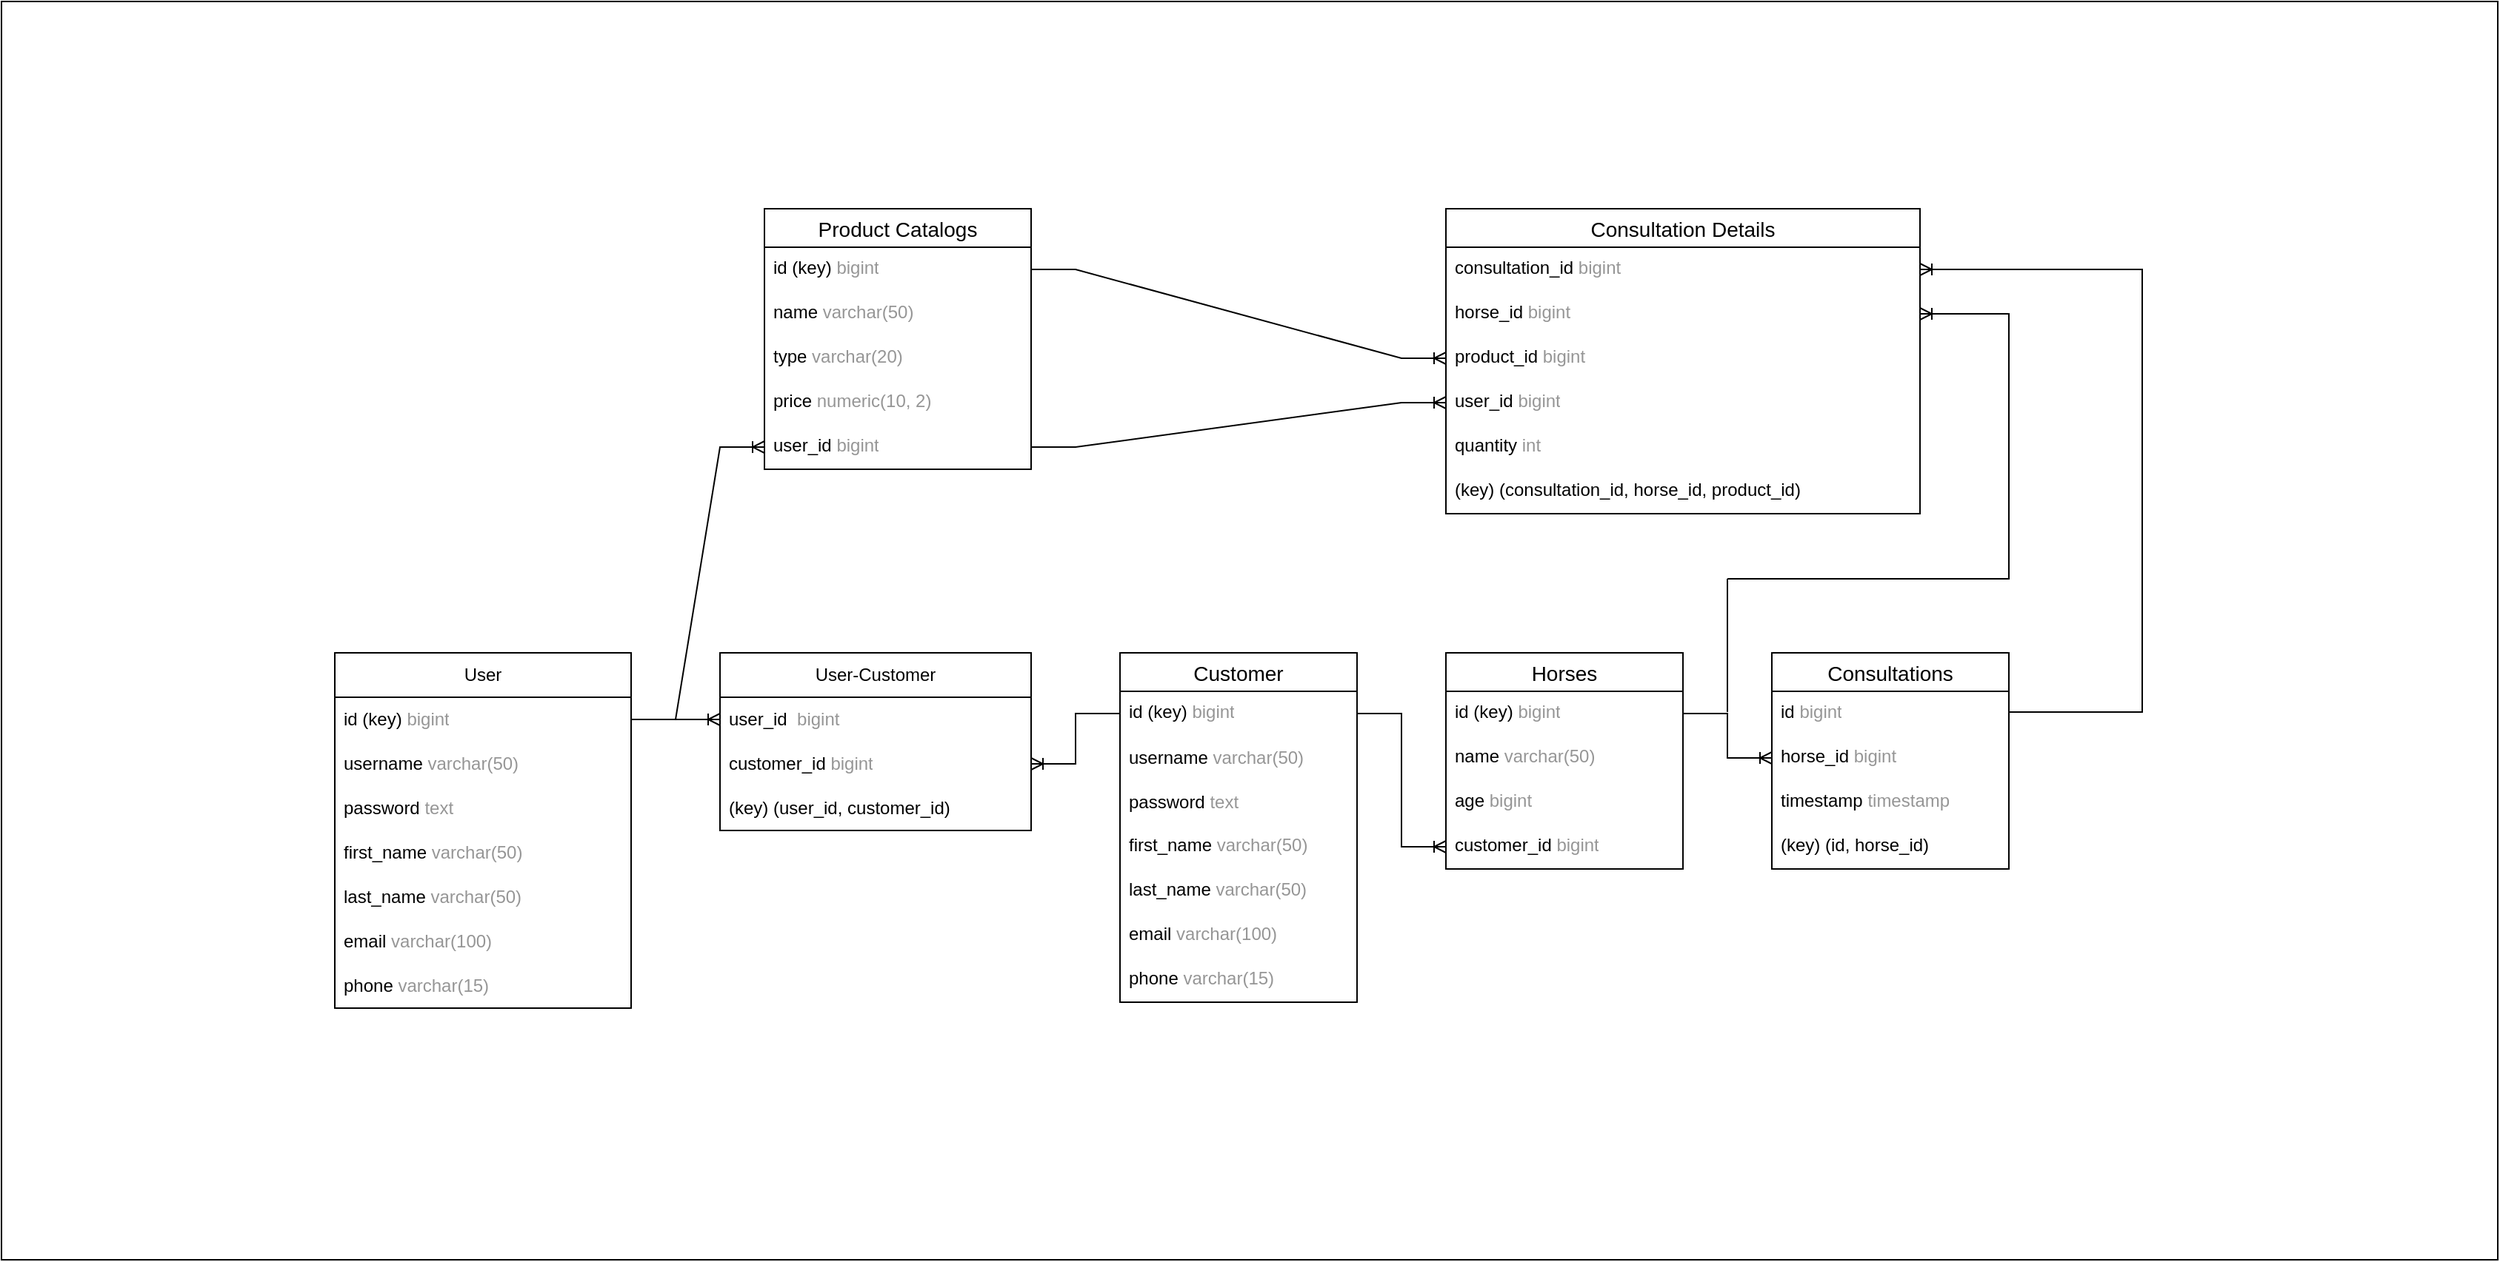 <mxfile version="26.2.12">
  <diagram name="Page-1" id="a7904f86-f2b4-8e86-fa97-74104820619b">
    <mxGraphModel dx="3390" dy="1524" grid="1" gridSize="10" guides="1" tooltips="1" connect="1" arrows="1" fold="1" page="1" pageScale="1" pageWidth="1100" pageHeight="850" background="#FFFFFF" math="0" shadow="0">
      <root>
        <mxCell id="0" />
        <mxCell id="1" parent="0" />
        <mxCell id="0PUOpv4q3WC7BL36jvcQ-1" value="" style="rounded=0;whiteSpace=wrap;html=1;" parent="1" vertex="1">
          <mxGeometry x="-1295" y="-850" width="1685" height="850" as="geometry" />
        </mxCell>
        <mxCell id="CKcXtdMAVw7ahf70taSX-3" value="User" style="swimlane;fontStyle=0;childLayout=stackLayout;horizontal=1;startSize=30;horizontalStack=0;resizeParent=1;resizeParentMax=0;resizeLast=0;collapsible=1;marginBottom=0;whiteSpace=wrap;html=1;" parent="1" vertex="1">
          <mxGeometry x="-1070" y="-410" width="200" height="240" as="geometry" />
        </mxCell>
        <mxCell id="CKcXtdMAVw7ahf70taSX-4" value="id (key)&amp;nbsp;&lt;span style=&quot;color: rgb(150, 150, 150);&quot;&gt;bigint&lt;/span&gt;" style="text;strokeColor=none;fillColor=none;align=left;verticalAlign=middle;spacingLeft=4;spacingRight=4;overflow=hidden;points=[[0,0.5],[1,0.5]];portConstraint=eastwest;rotatable=0;whiteSpace=wrap;html=1;" parent="CKcXtdMAVw7ahf70taSX-3" vertex="1">
          <mxGeometry y="30" width="200" height="30" as="geometry" />
        </mxCell>
        <mxCell id="CKcXtdMAVw7ahf70taSX-5" value="username&amp;nbsp;&lt;span style=&quot;caret-color: rgb(150, 150, 150); color: rgb(150, 150, 150);&quot;&gt;varchar(50)&lt;/span&gt;" style="text;strokeColor=none;fillColor=none;align=left;verticalAlign=middle;spacingLeft=4;spacingRight=4;overflow=hidden;points=[[0,0.5],[1,0.5]];portConstraint=eastwest;rotatable=0;whiteSpace=wrap;html=1;" parent="CKcXtdMAVw7ahf70taSX-3" vertex="1">
          <mxGeometry y="60" width="200" height="30" as="geometry" />
        </mxCell>
        <mxCell id="CKcXtdMAVw7ahf70taSX-6" value="password&amp;nbsp;&lt;span style=&quot;caret-color: rgb(150, 150, 150); color: rgb(150, 150, 150);&quot;&gt;text&lt;/span&gt;" style="text;strokeColor=none;fillColor=none;align=left;verticalAlign=middle;spacingLeft=4;spacingRight=4;overflow=hidden;points=[[0,0.5],[1,0.5]];portConstraint=eastwest;rotatable=0;whiteSpace=wrap;html=1;" parent="CKcXtdMAVw7ahf70taSX-3" vertex="1">
          <mxGeometry y="90" width="200" height="30" as="geometry" />
        </mxCell>
        <mxCell id="CKcXtdMAVw7ahf70taSX-13" value="first_name&amp;nbsp;&lt;span style=&quot;caret-color: rgb(150, 150, 150); color: rgb(150, 150, 150);&quot;&gt;varchar(50)&lt;/span&gt;" style="text;strokeColor=none;fillColor=none;align=left;verticalAlign=middle;spacingLeft=4;spacingRight=4;overflow=hidden;points=[[0,0.5],[1,0.5]];portConstraint=eastwest;rotatable=0;whiteSpace=wrap;html=1;" parent="CKcXtdMAVw7ahf70taSX-3" vertex="1">
          <mxGeometry y="120" width="200" height="30" as="geometry" />
        </mxCell>
        <mxCell id="CKcXtdMAVw7ahf70taSX-14" value="last_name&amp;nbsp;&lt;span style=&quot;caret-color: rgb(150, 150, 150); color: rgb(150, 150, 150);&quot;&gt;varchar(50)&lt;/span&gt;" style="text;strokeColor=none;fillColor=none;align=left;verticalAlign=middle;spacingLeft=4;spacingRight=4;overflow=hidden;points=[[0,0.5],[1,0.5]];portConstraint=eastwest;rotatable=0;whiteSpace=wrap;html=1;" parent="CKcXtdMAVw7ahf70taSX-3" vertex="1">
          <mxGeometry y="150" width="200" height="30" as="geometry" />
        </mxCell>
        <mxCell id="CKcXtdMAVw7ahf70taSX-15" value="email&amp;nbsp;&lt;span style=&quot;caret-color: rgb(150, 150, 150); color: rgb(150, 150, 150);&quot;&gt;varchar(100)&lt;/span&gt;" style="text;strokeColor=none;fillColor=none;align=left;verticalAlign=middle;spacingLeft=4;spacingRight=4;overflow=hidden;points=[[0,0.5],[1,0.5]];portConstraint=eastwest;rotatable=0;whiteSpace=wrap;html=1;" parent="CKcXtdMAVw7ahf70taSX-3" vertex="1">
          <mxGeometry y="180" width="200" height="30" as="geometry" />
        </mxCell>
        <mxCell id="CKcXtdMAVw7ahf70taSX-16" value="phone&amp;nbsp;&lt;span style=&quot;caret-color: rgb(150, 150, 150); color: rgb(150, 150, 150);&quot;&gt;varchar(15)&lt;/span&gt;" style="text;strokeColor=none;fillColor=none;align=left;verticalAlign=middle;spacingLeft=4;spacingRight=4;overflow=hidden;points=[[0,0.5],[1,0.5]];portConstraint=eastwest;rotatable=0;whiteSpace=wrap;html=1;" parent="CKcXtdMAVw7ahf70taSX-3" vertex="1">
          <mxGeometry y="210" width="200" height="30" as="geometry" />
        </mxCell>
        <mxCell id="CKcXtdMAVw7ahf70taSX-17" value="Customer" style="swimlane;fontStyle=0;childLayout=stackLayout;horizontal=1;startSize=26;horizontalStack=0;resizeParent=1;resizeParentMax=0;resizeLast=0;collapsible=1;marginBottom=0;align=center;fontSize=14;" parent="1" vertex="1">
          <mxGeometry x="-540" y="-410" width="160" height="236" as="geometry" />
        </mxCell>
        <mxCell id="CKcXtdMAVw7ahf70taSX-18" value="id (key)&amp;nbsp;&lt;span style=&quot;caret-color: rgb(150, 150, 150); color: rgb(150, 150, 150);&quot;&gt;bigint&lt;/span&gt;" style="text;strokeColor=none;fillColor=none;spacingLeft=4;spacingRight=4;overflow=hidden;rotatable=0;points=[[0,0.5],[1,0.5]];portConstraint=eastwest;fontSize=12;whiteSpace=wrap;html=1;" parent="CKcXtdMAVw7ahf70taSX-17" vertex="1">
          <mxGeometry y="26" width="160" height="30" as="geometry" />
        </mxCell>
        <mxCell id="CKcXtdMAVw7ahf70taSX-120" value="username&amp;nbsp;&lt;span style=&quot;caret-color: rgb(150, 150, 150); color: rgb(150, 150, 150);&quot;&gt;varchar(50)&lt;/span&gt;" style="text;strokeColor=none;fillColor=none;align=left;verticalAlign=middle;spacingLeft=4;spacingRight=4;overflow=hidden;points=[[0,0.5],[1,0.5]];portConstraint=eastwest;rotatable=0;whiteSpace=wrap;html=1;" parent="CKcXtdMAVw7ahf70taSX-17" vertex="1">
          <mxGeometry y="56" width="160" height="30" as="geometry" />
        </mxCell>
        <mxCell id="CKcXtdMAVw7ahf70taSX-121" value="password&amp;nbsp;&lt;span style=&quot;caret-color: rgb(150, 150, 150); color: rgb(150, 150, 150);&quot;&gt;text&lt;/span&gt;" style="text;strokeColor=none;fillColor=none;align=left;verticalAlign=middle;spacingLeft=4;spacingRight=4;overflow=hidden;points=[[0,0.5],[1,0.5]];portConstraint=eastwest;rotatable=0;whiteSpace=wrap;html=1;" parent="CKcXtdMAVw7ahf70taSX-17" vertex="1">
          <mxGeometry y="86" width="160" height="30" as="geometry" />
        </mxCell>
        <mxCell id="CKcXtdMAVw7ahf70taSX-19" value="first_name&amp;nbsp;&lt;span style=&quot;caret-color: rgb(150, 150, 150); color: rgb(150, 150, 150);&quot;&gt;varchar(50)&lt;/span&gt;" style="text;strokeColor=none;fillColor=none;spacingLeft=4;spacingRight=4;overflow=hidden;rotatable=0;points=[[0,0.5],[1,0.5]];portConstraint=eastwest;fontSize=12;whiteSpace=wrap;html=1;" parent="CKcXtdMAVw7ahf70taSX-17" vertex="1">
          <mxGeometry y="116" width="160" height="30" as="geometry" />
        </mxCell>
        <mxCell id="CKcXtdMAVw7ahf70taSX-20" value="last_name&amp;nbsp;&lt;span style=&quot;caret-color: rgb(150, 150, 150); color: rgb(150, 150, 150);&quot;&gt;varchar(50)&lt;/span&gt;" style="text;strokeColor=none;fillColor=none;spacingLeft=4;spacingRight=4;overflow=hidden;rotatable=0;points=[[0,0.5],[1,0.5]];portConstraint=eastwest;fontSize=12;whiteSpace=wrap;html=1;" parent="CKcXtdMAVw7ahf70taSX-17" vertex="1">
          <mxGeometry y="146" width="160" height="30" as="geometry" />
        </mxCell>
        <mxCell id="CKcXtdMAVw7ahf70taSX-22" value="email&amp;nbsp;&lt;span style=&quot;caret-color: rgb(150, 150, 150); color: rgb(150, 150, 150);&quot;&gt;varchar(100)&lt;/span&gt;" style="text;strokeColor=none;fillColor=none;spacingLeft=4;spacingRight=4;overflow=hidden;rotatable=0;points=[[0,0.5],[1,0.5]];portConstraint=eastwest;fontSize=12;whiteSpace=wrap;html=1;" parent="CKcXtdMAVw7ahf70taSX-17" vertex="1">
          <mxGeometry y="176" width="160" height="30" as="geometry" />
        </mxCell>
        <mxCell id="CKcXtdMAVw7ahf70taSX-23" value="phone&amp;nbsp;&lt;span style=&quot;caret-color: rgb(150, 150, 150); color: rgb(150, 150, 150);&quot;&gt;varchar(15)&lt;/span&gt;" style="text;strokeColor=none;fillColor=none;spacingLeft=4;spacingRight=4;overflow=hidden;rotatable=0;points=[[0,0.5],[1,0.5]];portConstraint=eastwest;fontSize=12;whiteSpace=wrap;html=1;" parent="CKcXtdMAVw7ahf70taSX-17" vertex="1">
          <mxGeometry y="206" width="160" height="30" as="geometry" />
        </mxCell>
        <mxCell id="CKcXtdMAVw7ahf70taSX-25" value="Horses" style="swimlane;fontStyle=0;childLayout=stackLayout;horizontal=1;startSize=26;horizontalStack=0;resizeParent=1;resizeParentMax=0;resizeLast=0;collapsible=1;marginBottom=0;align=center;fontSize=14;" parent="1" vertex="1">
          <mxGeometry x="-320" y="-410" width="160" height="146" as="geometry">
            <mxRectangle x="280" y="-380" width="80" height="30" as="alternateBounds" />
          </mxGeometry>
        </mxCell>
        <mxCell id="CKcXtdMAVw7ahf70taSX-26" value="id (key)&amp;nbsp;&lt;span style=&quot;caret-color: rgb(150, 150, 150); color: rgb(150, 150, 150);&quot;&gt;bigint&lt;/span&gt;" style="text;strokeColor=none;fillColor=none;spacingLeft=4;spacingRight=4;overflow=hidden;rotatable=0;points=[[0,0.5],[1,0.5]];portConstraint=eastwest;fontSize=12;whiteSpace=wrap;html=1;" parent="CKcXtdMAVw7ahf70taSX-25" vertex="1">
          <mxGeometry y="26" width="160" height="30" as="geometry" />
        </mxCell>
        <mxCell id="CKcXtdMAVw7ahf70taSX-27" value="name&amp;nbsp;&lt;span style=&quot;caret-color: rgb(150, 150, 150); color: rgb(150, 150, 150);&quot;&gt;varchar(50)&lt;/span&gt;" style="text;strokeColor=none;fillColor=none;spacingLeft=4;spacingRight=4;overflow=hidden;rotatable=0;points=[[0,0.5],[1,0.5]];portConstraint=eastwest;fontSize=12;whiteSpace=wrap;html=1;" parent="CKcXtdMAVw7ahf70taSX-25" vertex="1">
          <mxGeometry y="56" width="160" height="30" as="geometry" />
        </mxCell>
        <mxCell id="CKcXtdMAVw7ahf70taSX-28" value="age&amp;nbsp;&lt;span style=&quot;caret-color: rgb(150, 150, 150); color: rgb(150, 150, 150);&quot;&gt;bigint&lt;/span&gt;" style="text;strokeColor=none;fillColor=none;spacingLeft=4;spacingRight=4;overflow=hidden;rotatable=0;points=[[0,0.5],[1,0.5]];portConstraint=eastwest;fontSize=12;whiteSpace=wrap;html=1;" parent="CKcXtdMAVw7ahf70taSX-25" vertex="1">
          <mxGeometry y="86" width="160" height="30" as="geometry" />
        </mxCell>
        <mxCell id="CKcXtdMAVw7ahf70taSX-29" value="customer_id&amp;nbsp;&lt;span style=&quot;caret-color: rgb(150, 150, 150); color: rgb(150, 150, 150);&quot;&gt;bigint&lt;/span&gt;" style="text;strokeColor=none;fillColor=none;spacingLeft=4;spacingRight=4;overflow=hidden;rotatable=0;points=[[0,0.5],[1,0.5]];portConstraint=eastwest;fontSize=12;whiteSpace=wrap;html=1;" parent="CKcXtdMAVw7ahf70taSX-25" vertex="1">
          <mxGeometry y="116" width="160" height="30" as="geometry" />
        </mxCell>
        <mxCell id="CKcXtdMAVw7ahf70taSX-32" value="Consultations" style="swimlane;fontStyle=0;childLayout=stackLayout;horizontal=1;startSize=26;horizontalStack=0;resizeParent=1;resizeParentMax=0;resizeLast=0;collapsible=1;marginBottom=0;align=center;fontSize=14;" parent="1" vertex="1">
          <mxGeometry x="-100" y="-410" width="160" height="146" as="geometry" />
        </mxCell>
        <mxCell id="CKcXtdMAVw7ahf70taSX-33" value="id&amp;nbsp;&lt;span style=&quot;caret-color: rgb(150, 150, 150); color: rgb(150, 150, 150);&quot;&gt;bigint&lt;/span&gt;" style="text;strokeColor=none;fillColor=none;spacingLeft=4;spacingRight=4;overflow=hidden;rotatable=0;points=[[0,0.5],[1,0.5]];portConstraint=eastwest;fontSize=12;whiteSpace=wrap;html=1;" parent="CKcXtdMAVw7ahf70taSX-32" vertex="1">
          <mxGeometry y="26" width="160" height="30" as="geometry" />
        </mxCell>
        <mxCell id="CKcXtdMAVw7ahf70taSX-34" value="horse_id&amp;nbsp;&lt;span style=&quot;caret-color: rgb(150, 150, 150); color: rgb(150, 150, 150);&quot;&gt;bigint&lt;/span&gt;" style="text;strokeColor=none;fillColor=none;spacingLeft=4;spacingRight=4;overflow=hidden;rotatable=0;points=[[0,0.5],[1,0.5]];portConstraint=eastwest;fontSize=12;whiteSpace=wrap;html=1;" parent="CKcXtdMAVw7ahf70taSX-32" vertex="1">
          <mxGeometry y="56" width="160" height="30" as="geometry" />
        </mxCell>
        <mxCell id="CKcXtdMAVw7ahf70taSX-35" value="timestamp&amp;nbsp;&lt;span style=&quot;caret-color: rgb(150, 150, 150); color: rgb(150, 150, 150);&quot;&gt;timestamp&lt;/span&gt;" style="text;strokeColor=none;fillColor=none;spacingLeft=4;spacingRight=4;overflow=hidden;rotatable=0;points=[[0,0.5],[1,0.5]];portConstraint=eastwest;fontSize=12;whiteSpace=wrap;html=1;" parent="CKcXtdMAVw7ahf70taSX-32" vertex="1">
          <mxGeometry y="86" width="160" height="30" as="geometry" />
        </mxCell>
        <mxCell id="CKcXtdMAVw7ahf70taSX-36" value="(key)&amp;nbsp;(id, horse_id)" style="text;strokeColor=none;fillColor=none;spacingLeft=4;spacingRight=4;overflow=hidden;rotatable=0;points=[[0,0.5],[1,0.5]];portConstraint=eastwest;fontSize=12;whiteSpace=wrap;html=1;" parent="CKcXtdMAVw7ahf70taSX-32" vertex="1">
          <mxGeometry y="116" width="160" height="30" as="geometry" />
        </mxCell>
        <mxCell id="CKcXtdMAVw7ahf70taSX-43" value="Consultation Details" style="swimlane;fontStyle=0;childLayout=stackLayout;horizontal=1;startSize=26;horizontalStack=0;resizeParent=1;resizeParentMax=0;resizeLast=0;collapsible=1;marginBottom=0;align=center;fontSize=14;" parent="1" vertex="1">
          <mxGeometry x="-320" y="-710" width="320" height="206" as="geometry" />
        </mxCell>
        <mxCell id="CKcXtdMAVw7ahf70taSX-44" value="consultation_id&amp;nbsp;&lt;span style=&quot;caret-color: rgb(150, 150, 150); color: rgb(150, 150, 150);&quot;&gt;bigint&lt;/span&gt;" style="text;strokeColor=none;fillColor=none;spacingLeft=4;spacingRight=4;overflow=hidden;rotatable=0;points=[[0,0.5],[1,0.5]];portConstraint=eastwest;fontSize=12;whiteSpace=wrap;html=1;" parent="CKcXtdMAVw7ahf70taSX-43" vertex="1">
          <mxGeometry y="26" width="320" height="30" as="geometry" />
        </mxCell>
        <mxCell id="CKcXtdMAVw7ahf70taSX-50" value="horse_id&amp;nbsp;&lt;span style=&quot;caret-color: rgb(150, 150, 150); color: rgb(150, 150, 150);&quot;&gt;bigint&lt;/span&gt;" style="text;strokeColor=none;fillColor=none;spacingLeft=4;spacingRight=4;overflow=hidden;rotatable=0;points=[[0,0.5],[1,0.5]];portConstraint=eastwest;fontSize=12;whiteSpace=wrap;html=1;" parent="CKcXtdMAVw7ahf70taSX-43" vertex="1">
          <mxGeometry y="56" width="320" height="30" as="geometry" />
        </mxCell>
        <mxCell id="CKcXtdMAVw7ahf70taSX-49" value="product_id&amp;nbsp;&lt;span style=&quot;caret-color: rgb(150, 150, 150); color: rgb(150, 150, 150);&quot;&gt;bigint&lt;/span&gt;" style="text;strokeColor=none;fillColor=none;spacingLeft=4;spacingRight=4;overflow=hidden;rotatable=0;points=[[0,0.5],[1,0.5]];portConstraint=eastwest;fontSize=12;whiteSpace=wrap;html=1;" parent="CKcXtdMAVw7ahf70taSX-43" vertex="1">
          <mxGeometry y="86" width="320" height="30" as="geometry" />
        </mxCell>
        <mxCell id="CKcXtdMAVw7ahf70taSX-45" value="user_id&amp;nbsp;&lt;span style=&quot;caret-color: rgb(150, 150, 150); color: rgb(150, 150, 150);&quot;&gt;bigint&lt;/span&gt;" style="text;strokeColor=none;fillColor=none;spacingLeft=4;spacingRight=4;overflow=hidden;rotatable=0;points=[[0,0.5],[1,0.5]];portConstraint=eastwest;fontSize=12;whiteSpace=wrap;html=1;" parent="CKcXtdMAVw7ahf70taSX-43" vertex="1">
          <mxGeometry y="116" width="320" height="30" as="geometry" />
        </mxCell>
        <mxCell id="CKcXtdMAVw7ahf70taSX-52" value="quantity&amp;nbsp;&lt;span style=&quot;caret-color: rgb(150, 150, 150); color: rgb(150, 150, 150);&quot;&gt;int&lt;/span&gt;" style="text;strokeColor=none;fillColor=none;spacingLeft=4;spacingRight=4;overflow=hidden;rotatable=0;points=[[0,0.5],[1,0.5]];portConstraint=eastwest;fontSize=12;whiteSpace=wrap;html=1;" parent="CKcXtdMAVw7ahf70taSX-43" vertex="1">
          <mxGeometry y="146" width="320" height="30" as="geometry" />
        </mxCell>
        <mxCell id="CKcXtdMAVw7ahf70taSX-47" value="(key)&amp;nbsp;(consultation_id, horse_id, product_id)" style="text;strokeColor=none;fillColor=none;spacingLeft=4;spacingRight=4;overflow=hidden;rotatable=0;points=[[0,0.5],[1,0.5]];portConstraint=eastwest;fontSize=12;whiteSpace=wrap;html=1;" parent="CKcXtdMAVw7ahf70taSX-43" vertex="1">
          <mxGeometry y="176" width="320" height="30" as="geometry" />
        </mxCell>
        <mxCell id="CKcXtdMAVw7ahf70taSX-53" value="Product Catalogs" style="swimlane;fontStyle=0;childLayout=stackLayout;horizontal=1;startSize=26;horizontalStack=0;resizeParent=1;resizeParentMax=0;resizeLast=0;collapsible=1;marginBottom=0;align=center;fontSize=14;" parent="1" vertex="1">
          <mxGeometry x="-780" y="-710" width="180" height="176" as="geometry" />
        </mxCell>
        <mxCell id="CKcXtdMAVw7ahf70taSX-54" value="id (key)&amp;nbsp;&lt;span style=&quot;caret-color: rgb(150, 150, 150); color: rgb(150, 150, 150);&quot;&gt;bigint&lt;/span&gt;" style="text;strokeColor=none;fillColor=none;spacingLeft=4;spacingRight=4;overflow=hidden;rotatable=0;points=[[0,0.5],[1,0.5]];portConstraint=eastwest;fontSize=12;whiteSpace=wrap;html=1;" parent="CKcXtdMAVw7ahf70taSX-53" vertex="1">
          <mxGeometry y="26" width="180" height="30" as="geometry" />
        </mxCell>
        <mxCell id="CKcXtdMAVw7ahf70taSX-55" value="name&amp;nbsp;&lt;span style=&quot;caret-color: rgb(150, 150, 150); color: rgb(150, 150, 150);&quot;&gt;varchar(50)&lt;/span&gt;" style="text;strokeColor=none;fillColor=none;spacingLeft=4;spacingRight=4;overflow=hidden;rotatable=0;points=[[0,0.5],[1,0.5]];portConstraint=eastwest;fontSize=12;whiteSpace=wrap;html=1;" parent="CKcXtdMAVw7ahf70taSX-53" vertex="1">
          <mxGeometry y="56" width="180" height="30" as="geometry" />
        </mxCell>
        <mxCell id="CKcXtdMAVw7ahf70taSX-56" value="type&amp;nbsp;&lt;span style=&quot;caret-color: rgb(150, 150, 150); color: rgb(150, 150, 150);&quot;&gt;varchar(20)&lt;/span&gt;" style="text;strokeColor=none;fillColor=none;spacingLeft=4;spacingRight=4;overflow=hidden;rotatable=0;points=[[0,0.5],[1,0.5]];portConstraint=eastwest;fontSize=12;whiteSpace=wrap;html=1;" parent="CKcXtdMAVw7ahf70taSX-53" vertex="1">
          <mxGeometry y="86" width="180" height="30" as="geometry" />
        </mxCell>
        <mxCell id="CKcXtdMAVw7ahf70taSX-57" value="price&amp;nbsp;&lt;span style=&quot;caret-color: rgb(150, 150, 150); color: rgb(150, 150, 150);&quot;&gt;numeric(10, 2)&lt;/span&gt;" style="text;strokeColor=none;fillColor=none;spacingLeft=4;spacingRight=4;overflow=hidden;rotatable=0;points=[[0,0.5],[1,0.5]];portConstraint=eastwest;fontSize=12;whiteSpace=wrap;html=1;" parent="CKcXtdMAVw7ahf70taSX-53" vertex="1">
          <mxGeometry y="116" width="180" height="30" as="geometry" />
        </mxCell>
        <mxCell id="CKcXtdMAVw7ahf70taSX-58" value="user_id&amp;nbsp;&lt;span style=&quot;caret-color: rgb(150, 150, 150); color: rgb(150, 150, 150);&quot;&gt;bigint&lt;/span&gt;" style="text;strokeColor=none;fillColor=none;spacingLeft=4;spacingRight=4;overflow=hidden;rotatable=0;points=[[0,0.5],[1,0.5]];portConstraint=eastwest;fontSize=12;whiteSpace=wrap;html=1;" parent="CKcXtdMAVw7ahf70taSX-53" vertex="1">
          <mxGeometry y="146" width="180" height="30" as="geometry" />
        </mxCell>
        <mxCell id="CKcXtdMAVw7ahf70taSX-71" value="" style="edgeStyle=entityRelationEdgeStyle;fontSize=12;html=1;endArrow=ERoneToMany;rounded=0;exitX=1;exitY=0.5;exitDx=0;exitDy=0;entryX=0;entryY=0.5;entryDx=0;entryDy=0;" parent="1" source="CKcXtdMAVw7ahf70taSX-18" target="CKcXtdMAVw7ahf70taSX-29" edge="1">
          <mxGeometry width="100" height="100" relative="1" as="geometry">
            <mxPoint x="-250" y="-200" as="sourcePoint" />
            <mxPoint x="-150" y="-300" as="targetPoint" />
          </mxGeometry>
        </mxCell>
        <mxCell id="CKcXtdMAVw7ahf70taSX-72" value="" style="edgeStyle=entityRelationEdgeStyle;fontSize=12;html=1;endArrow=ERoneToMany;rounded=0;exitX=1;exitY=0.5;exitDx=0;exitDy=0;entryX=0;entryY=0.5;entryDx=0;entryDy=0;" parent="1" source="CKcXtdMAVw7ahf70taSX-26" target="CKcXtdMAVw7ahf70taSX-34" edge="1">
          <mxGeometry width="100" height="100" relative="1" as="geometry">
            <mxPoint x="40" y="-60" as="sourcePoint" />
            <mxPoint x="140" y="-160" as="targetPoint" />
          </mxGeometry>
        </mxCell>
        <mxCell id="CKcXtdMAVw7ahf70taSX-84" value="" style="edgeStyle=entityRelationEdgeStyle;fontSize=12;html=1;endArrow=ERoneToMany;rounded=0;entryX=1;entryY=0.5;entryDx=0;entryDy=0;" parent="1" target="CKcXtdMAVw7ahf70taSX-50" edge="1">
          <mxGeometry width="100" height="100" relative="1" as="geometry">
            <mxPoint x="30" y="-460" as="sourcePoint" />
            <mxPoint x="200" y="-370" as="targetPoint" />
          </mxGeometry>
        </mxCell>
        <mxCell id="CKcXtdMAVw7ahf70taSX-85" value="" style="endArrow=none;html=1;rounded=0;" parent="1" edge="1">
          <mxGeometry width="50" height="50" relative="1" as="geometry">
            <mxPoint x="-130" y="-460" as="sourcePoint" />
            <mxPoint x="30" y="-460" as="targetPoint" />
          </mxGeometry>
        </mxCell>
        <mxCell id="CKcXtdMAVw7ahf70taSX-87" value="" style="endArrow=none;html=1;rounded=0;" parent="1" edge="1">
          <mxGeometry width="50" height="50" relative="1" as="geometry">
            <mxPoint x="-130" y="-370" as="sourcePoint" />
            <mxPoint x="-130" y="-460" as="targetPoint" />
          </mxGeometry>
        </mxCell>
        <mxCell id="CKcXtdMAVw7ahf70taSX-88" value="" style="edgeStyle=entityRelationEdgeStyle;fontSize=12;html=1;endArrow=ERoneToMany;rounded=0;entryX=1;entryY=0.5;entryDx=0;entryDy=0;" parent="1" target="CKcXtdMAVw7ahf70taSX-44" edge="1">
          <mxGeometry width="100" height="100" relative="1" as="geometry">
            <mxPoint x="120" y="-370" as="sourcePoint" />
            <mxPoint x="200" y="-370" as="targetPoint" />
            <Array as="points">
              <mxPoint x="140" y="-520" />
              <mxPoint x="70" y="-510" />
            </Array>
          </mxGeometry>
        </mxCell>
        <mxCell id="CKcXtdMAVw7ahf70taSX-89" value="" style="endArrow=none;html=1;rounded=0;exitX=1;exitY=0.5;exitDx=0;exitDy=0;" parent="1" edge="1">
          <mxGeometry width="50" height="50" relative="1" as="geometry">
            <mxPoint x="60" y="-370" as="sourcePoint" />
            <mxPoint x="120" y="-370" as="targetPoint" />
          </mxGeometry>
        </mxCell>
        <mxCell id="CKcXtdMAVw7ahf70taSX-122" value="User-Customer" style="swimlane;fontStyle=0;childLayout=stackLayout;horizontal=1;startSize=30;horizontalStack=0;resizeParent=1;resizeParentMax=0;resizeLast=0;collapsible=1;marginBottom=0;whiteSpace=wrap;html=1;" parent="1" vertex="1">
          <mxGeometry x="-810" y="-410" width="210" height="120" as="geometry" />
        </mxCell>
        <mxCell id="CKcXtdMAVw7ahf70taSX-123" value="user_id &amp;nbsp;&lt;span style=&quot;color: rgb(150, 150, 150);&quot;&gt;bigint&lt;/span&gt;" style="text;strokeColor=none;fillColor=none;align=left;verticalAlign=middle;spacingLeft=4;spacingRight=4;overflow=hidden;points=[[0,0.5],[1,0.5]];portConstraint=eastwest;rotatable=0;whiteSpace=wrap;html=1;" parent="CKcXtdMAVw7ahf70taSX-122" vertex="1">
          <mxGeometry y="30" width="210" height="30" as="geometry" />
        </mxCell>
        <mxCell id="CKcXtdMAVw7ahf70taSX-124" value="customer_id &lt;font color=&quot;#969696&quot;&gt;&lt;span style=&quot;caret-color: rgb(150, 150, 150);&quot;&gt;bigint&lt;/span&gt;&lt;/font&gt;" style="text;strokeColor=none;fillColor=none;align=left;verticalAlign=middle;spacingLeft=4;spacingRight=4;overflow=hidden;points=[[0,0.5],[1,0.5]];portConstraint=eastwest;rotatable=0;whiteSpace=wrap;html=1;" parent="CKcXtdMAVw7ahf70taSX-122" vertex="1">
          <mxGeometry y="60" width="210" height="30" as="geometry" />
        </mxCell>
        <mxCell id="CKcXtdMAVw7ahf70taSX-127" value="(key)&amp;nbsp;(user_id, customer_id)" style="text;strokeColor=none;fillColor=none;align=left;verticalAlign=middle;spacingLeft=4;spacingRight=4;overflow=hidden;points=[[0,0.5],[1,0.5]];portConstraint=eastwest;rotatable=0;whiteSpace=wrap;html=1;" parent="CKcXtdMAVw7ahf70taSX-122" vertex="1">
          <mxGeometry y="90" width="210" height="30" as="geometry" />
        </mxCell>
        <mxCell id="CKcXtdMAVw7ahf70taSX-128" value="" style="edgeStyle=entityRelationEdgeStyle;fontSize=12;html=1;endArrow=ERoneToMany;rounded=0;exitX=1;exitY=0.5;exitDx=0;exitDy=0;entryX=0;entryY=0.5;entryDx=0;entryDy=0;" parent="1" source="CKcXtdMAVw7ahf70taSX-4" target="CKcXtdMAVw7ahf70taSX-123" edge="1">
          <mxGeometry width="100" height="100" relative="1" as="geometry">
            <mxPoint x="-740" y="-90" as="sourcePoint" />
            <mxPoint x="-640" y="-190" as="targetPoint" />
          </mxGeometry>
        </mxCell>
        <mxCell id="CKcXtdMAVw7ahf70taSX-130" value="" style="edgeStyle=entityRelationEdgeStyle;fontSize=12;html=1;endArrow=ERoneToMany;rounded=0;exitX=0;exitY=0.5;exitDx=0;exitDy=0;entryX=1;entryY=0.5;entryDx=0;entryDy=0;" parent="1" source="CKcXtdMAVw7ahf70taSX-18" target="CKcXtdMAVw7ahf70taSX-124" edge="1">
          <mxGeometry width="100" height="100" relative="1" as="geometry">
            <mxPoint x="-730" y="-90" as="sourcePoint" />
            <mxPoint x="-630" y="-190" as="targetPoint" />
            <Array as="points">
              <mxPoint x="-570" y="-340" />
              <mxPoint x="-560" y="-360" />
            </Array>
          </mxGeometry>
        </mxCell>
        <mxCell id="CKcXtdMAVw7ahf70taSX-135" value="" style="edgeStyle=entityRelationEdgeStyle;fontSize=12;html=1;endArrow=ERoneToMany;rounded=0;exitX=1;exitY=0.5;exitDx=0;exitDy=0;entryX=0;entryY=0.5;entryDx=0;entryDy=0;" parent="1" source="CKcXtdMAVw7ahf70taSX-4" target="CKcXtdMAVw7ahf70taSX-58" edge="1">
          <mxGeometry width="100" height="100" relative="1" as="geometry">
            <mxPoint x="-520" y="-350" as="sourcePoint" />
            <mxPoint x="-420" y="-450" as="targetPoint" />
          </mxGeometry>
        </mxCell>
        <mxCell id="CKcXtdMAVw7ahf70taSX-136" value="" style="edgeStyle=entityRelationEdgeStyle;fontSize=12;html=1;endArrow=ERoneToMany;rounded=0;exitX=1;exitY=0.5;exitDx=0;exitDy=0;entryX=0;entryY=0.5;entryDx=0;entryDy=0;" parent="1" source="CKcXtdMAVw7ahf70taSX-54" target="CKcXtdMAVw7ahf70taSX-49" edge="1">
          <mxGeometry width="100" height="100" relative="1" as="geometry">
            <mxPoint x="-490" y="-625" as="sourcePoint" />
            <mxPoint x="-390" y="-725" as="targetPoint" />
          </mxGeometry>
        </mxCell>
        <mxCell id="oMbmS98I6MjiDblisGRK-1" value="" style="edgeStyle=entityRelationEdgeStyle;fontSize=12;html=1;endArrow=ERoneToMany;rounded=0;" edge="1" parent="1" source="CKcXtdMAVw7ahf70taSX-58" target="CKcXtdMAVw7ahf70taSX-45">
          <mxGeometry width="100" height="100" relative="1" as="geometry">
            <mxPoint x="-830" y="-430" as="sourcePoint" />
            <mxPoint x="-770" y="-539" as="targetPoint" />
          </mxGeometry>
        </mxCell>
      </root>
    </mxGraphModel>
  </diagram>
</mxfile>
